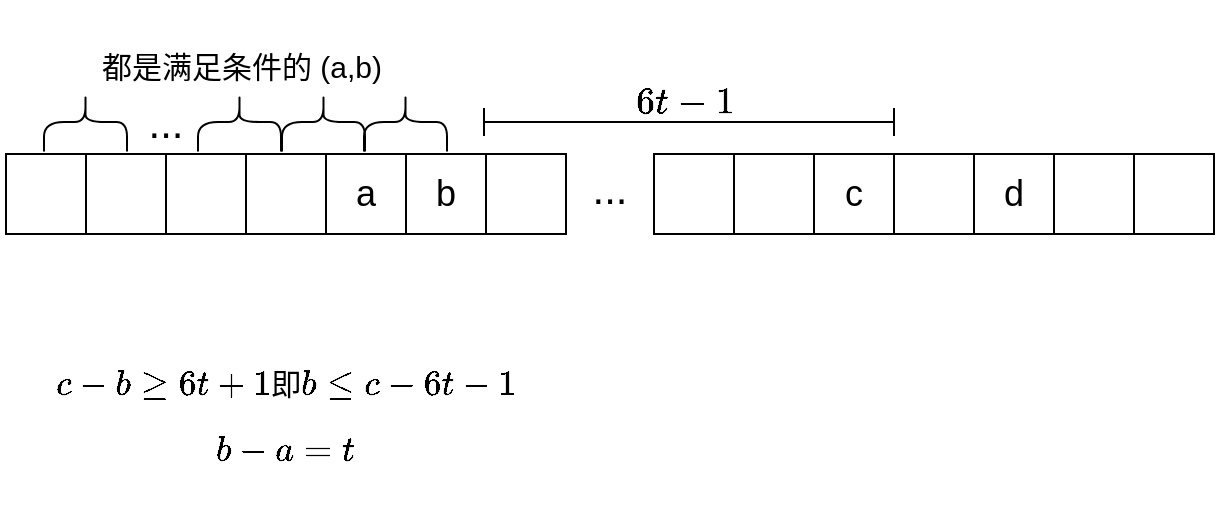 <mxfile version="14.9.6" type="github"><diagram id="7wmAHh5Crg0fRzVSTtKP" name="第 1 页"><mxGraphModel dx="749" dy="512" grid="0" gridSize="10" guides="1" tooltips="1" connect="1" arrows="1" fold="1" page="1" pageScale="1" pageWidth="827" pageHeight="1169" math="1" shadow="0"><root><mxCell id="0"/><mxCell id="1" parent="0"/><mxCell id="nBGjb99ra6C8UpqbfUY1-1" value="" style="shape=table;html=1;whiteSpace=wrap;startSize=0;container=1;collapsible=0;childLayout=tableLayout;" vertex="1" parent="1"><mxGeometry x="49" y="240" width="280" height="40" as="geometry"/></mxCell><mxCell id="nBGjb99ra6C8UpqbfUY1-2" value="" style="shape=partialRectangle;html=1;whiteSpace=wrap;collapsible=0;dropTarget=0;pointerEvents=0;fillColor=none;top=0;left=0;bottom=0;right=0;points=[[0,0.5],[1,0.5]];portConstraint=eastwest;" vertex="1" parent="nBGjb99ra6C8UpqbfUY1-1"><mxGeometry width="280" height="40" as="geometry"/></mxCell><mxCell id="nBGjb99ra6C8UpqbfUY1-3" value="" style="shape=partialRectangle;html=1;whiteSpace=wrap;connectable=0;fillColor=none;top=0;left=0;bottom=0;right=0;overflow=hidden;pointerEvents=1;" vertex="1" parent="nBGjb99ra6C8UpqbfUY1-2"><mxGeometry width="40" height="40" as="geometry"/></mxCell><mxCell id="nBGjb99ra6C8UpqbfUY1-4" value="" style="shape=partialRectangle;html=1;whiteSpace=wrap;connectable=0;fillColor=none;top=0;left=0;bottom=0;right=0;overflow=hidden;pointerEvents=1;" vertex="1" parent="nBGjb99ra6C8UpqbfUY1-2"><mxGeometry x="40" width="40" height="40" as="geometry"/></mxCell><mxCell id="nBGjb99ra6C8UpqbfUY1-25" style="shape=partialRectangle;html=1;whiteSpace=wrap;connectable=0;fillColor=none;top=0;left=0;bottom=0;right=0;overflow=hidden;pointerEvents=1;" vertex="1" parent="nBGjb99ra6C8UpqbfUY1-2"><mxGeometry x="80" width="40" height="40" as="geometry"/></mxCell><mxCell id="nBGjb99ra6C8UpqbfUY1-24" style="shape=partialRectangle;html=1;whiteSpace=wrap;connectable=0;fillColor=none;top=0;left=0;bottom=0;right=0;overflow=hidden;pointerEvents=1;" vertex="1" parent="nBGjb99ra6C8UpqbfUY1-2"><mxGeometry x="120" width="40" height="40" as="geometry"/></mxCell><mxCell id="nBGjb99ra6C8UpqbfUY1-23" value="&lt;font style=&quot;font-size: 18px&quot;&gt;a&lt;/font&gt;" style="shape=partialRectangle;html=1;whiteSpace=wrap;connectable=0;fillColor=none;top=0;left=0;bottom=0;right=0;overflow=hidden;pointerEvents=1;" vertex="1" parent="nBGjb99ra6C8UpqbfUY1-2"><mxGeometry x="160" width="40" height="40" as="geometry"/></mxCell><mxCell id="nBGjb99ra6C8UpqbfUY1-22" value="&lt;font style=&quot;font-size: 18px&quot;&gt;b&lt;/font&gt;" style="shape=partialRectangle;html=1;whiteSpace=wrap;connectable=0;fillColor=none;top=0;left=0;bottom=0;right=0;overflow=hidden;pointerEvents=1;" vertex="1" parent="nBGjb99ra6C8UpqbfUY1-2"><mxGeometry x="200" width="40" height="40" as="geometry"/></mxCell><mxCell id="nBGjb99ra6C8UpqbfUY1-20" style="shape=partialRectangle;html=1;whiteSpace=wrap;connectable=0;fillColor=none;top=0;left=0;bottom=0;right=0;overflow=hidden;pointerEvents=1;" vertex="1" parent="nBGjb99ra6C8UpqbfUY1-2"><mxGeometry x="240" width="40" height="40" as="geometry"/></mxCell><mxCell id="nBGjb99ra6C8UpqbfUY1-26" value="" style="shape=table;html=1;whiteSpace=wrap;startSize=0;container=1;collapsible=0;childLayout=tableLayout;" vertex="1" parent="1"><mxGeometry x="373" y="240" width="280" height="40" as="geometry"/></mxCell><mxCell id="nBGjb99ra6C8UpqbfUY1-27" value="" style="shape=partialRectangle;html=1;whiteSpace=wrap;collapsible=0;dropTarget=0;pointerEvents=0;fillColor=none;top=0;left=0;bottom=0;right=0;points=[[0,0.5],[1,0.5]];portConstraint=eastwest;" vertex="1" parent="nBGjb99ra6C8UpqbfUY1-26"><mxGeometry width="280" height="40" as="geometry"/></mxCell><mxCell id="nBGjb99ra6C8UpqbfUY1-28" value="" style="shape=partialRectangle;html=1;whiteSpace=wrap;connectable=0;fillColor=none;top=0;left=0;bottom=0;right=0;overflow=hidden;pointerEvents=1;" vertex="1" parent="nBGjb99ra6C8UpqbfUY1-27"><mxGeometry width="40" height="40" as="geometry"/></mxCell><mxCell id="nBGjb99ra6C8UpqbfUY1-29" value="" style="shape=partialRectangle;html=1;whiteSpace=wrap;connectable=0;fillColor=none;top=0;left=0;bottom=0;right=0;overflow=hidden;pointerEvents=1;" vertex="1" parent="nBGjb99ra6C8UpqbfUY1-27"><mxGeometry x="40" width="40" height="40" as="geometry"/></mxCell><mxCell id="nBGjb99ra6C8UpqbfUY1-30" value="&lt;font style=&quot;font-size: 18px&quot;&gt;c&lt;/font&gt;" style="shape=partialRectangle;html=1;whiteSpace=wrap;connectable=0;fillColor=none;top=0;left=0;bottom=0;right=0;overflow=hidden;pointerEvents=1;" vertex="1" parent="nBGjb99ra6C8UpqbfUY1-27"><mxGeometry x="80" width="40" height="40" as="geometry"/></mxCell><mxCell id="nBGjb99ra6C8UpqbfUY1-31" style="shape=partialRectangle;html=1;whiteSpace=wrap;connectable=0;fillColor=none;top=0;left=0;bottom=0;right=0;overflow=hidden;pointerEvents=1;" vertex="1" parent="nBGjb99ra6C8UpqbfUY1-27"><mxGeometry x="120" width="40" height="40" as="geometry"/></mxCell><mxCell id="nBGjb99ra6C8UpqbfUY1-32" value="&lt;font style=&quot;font-size: 18px&quot;&gt;d&lt;/font&gt;" style="shape=partialRectangle;html=1;whiteSpace=wrap;connectable=0;fillColor=none;top=0;left=0;bottom=0;right=0;overflow=hidden;pointerEvents=1;" vertex="1" parent="nBGjb99ra6C8UpqbfUY1-27"><mxGeometry x="160" width="40" height="40" as="geometry"/></mxCell><mxCell id="nBGjb99ra6C8UpqbfUY1-33" style="shape=partialRectangle;html=1;whiteSpace=wrap;connectable=0;fillColor=none;top=0;left=0;bottom=0;right=0;overflow=hidden;pointerEvents=1;" vertex="1" parent="nBGjb99ra6C8UpqbfUY1-27"><mxGeometry x="200" width="40" height="40" as="geometry"/></mxCell><mxCell id="nBGjb99ra6C8UpqbfUY1-34" style="shape=partialRectangle;html=1;whiteSpace=wrap;connectable=0;fillColor=none;top=0;left=0;bottom=0;right=0;overflow=hidden;pointerEvents=1;" vertex="1" parent="nBGjb99ra6C8UpqbfUY1-27"><mxGeometry x="240" width="40" height="40" as="geometry"/></mxCell><mxCell id="nBGjb99ra6C8UpqbfUY1-36" value="..." style="text;html=1;strokeColor=none;fillColor=none;align=center;verticalAlign=middle;whiteSpace=wrap;rounded=0;fontSize=21;" vertex="1" parent="1"><mxGeometry x="331" y="247" width="40" height="20" as="geometry"/></mxCell><mxCell id="nBGjb99ra6C8UpqbfUY1-41" value="" style="shape=crossbar;whiteSpace=wrap;html=1;rounded=1;fontSize=21;" vertex="1" parent="1"><mxGeometry x="288" y="217" width="205" height="14" as="geometry"/></mxCell><mxCell id="nBGjb99ra6C8UpqbfUY1-43" value="&lt;font style=&quot;font-size: 16px&quot;&gt;$$6t-1$$&lt;/font&gt;" style="text;html=1;align=center;verticalAlign=middle;resizable=0;points=[];autosize=1;strokeColor=none;fontSize=21;" vertex="1" parent="1"><mxGeometry x="351" y="198" width="73" height="31" as="geometry"/></mxCell><mxCell id="nBGjb99ra6C8UpqbfUY1-44" value="&lt;font style=&quot;font-size: 15px&quot;&gt;$$c-b \ge 6t+1即&amp;nbsp;b \le c - 6t -1$$ $$b-a = t$$&lt;br&gt;&lt;/font&gt;" style="text;html=1;strokeColor=none;fillColor=none;align=center;verticalAlign=middle;whiteSpace=wrap;rounded=0;fontSize=21;" vertex="1" parent="1"><mxGeometry x="56" y="343" width="266" height="81" as="geometry"/></mxCell><mxCell id="nBGjb99ra6C8UpqbfUY1-47" value="" style="shape=curlyBracket;whiteSpace=wrap;html=1;rounded=1;flipH=1;fontSize=21;rotation=-90;size=0.5;" vertex="1" parent="1"><mxGeometry x="234" y="203.25" width="29.5" height="41.5" as="geometry"/></mxCell><mxCell id="nBGjb99ra6C8UpqbfUY1-48" value="" style="shape=curlyBracket;whiteSpace=wrap;html=1;rounded=1;flipH=1;fontSize=21;rotation=-90;size=0.5;" vertex="1" parent="1"><mxGeometry x="193" y="203.25" width="29.5" height="41.5" as="geometry"/></mxCell><mxCell id="nBGjb99ra6C8UpqbfUY1-49" value="" style="shape=curlyBracket;whiteSpace=wrap;html=1;rounded=1;flipH=1;fontSize=21;rotation=-90;size=0.5;" vertex="1" parent="1"><mxGeometry x="151" y="203.25" width="29.5" height="41.5" as="geometry"/></mxCell><mxCell id="nBGjb99ra6C8UpqbfUY1-50" value="" style="shape=curlyBracket;whiteSpace=wrap;html=1;rounded=1;flipH=1;fontSize=21;rotation=-90;size=0.5;" vertex="1" parent="1"><mxGeometry x="74" y="203.25" width="29.5" height="41.5" as="geometry"/></mxCell><mxCell id="nBGjb99ra6C8UpqbfUY1-51" value="..." style="text;html=1;strokeColor=none;fillColor=none;align=center;verticalAlign=middle;whiteSpace=wrap;rounded=0;fontSize=21;" vertex="1" parent="1"><mxGeometry x="109" y="214" width="40" height="20" as="geometry"/></mxCell><mxCell id="nBGjb99ra6C8UpqbfUY1-52" value="&lt;font style=&quot;font-size: 15px&quot;&gt;都是满足条件的 (a,b)&lt;/font&gt;" style="text;html=1;strokeColor=none;fillColor=none;align=center;verticalAlign=middle;whiteSpace=wrap;rounded=0;fontSize=21;" vertex="1" parent="1"><mxGeometry x="46" y="163" width="242" height="62" as="geometry"/></mxCell></root></mxGraphModel></diagram></mxfile>